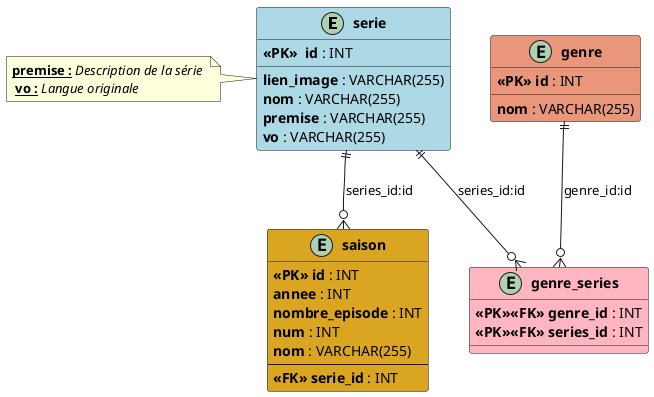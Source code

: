 @startuml
' DEFINITION DES ENTITES :
' ------------------------
entity "**serie**" as serie #lightblue {
    **<<PK>>  id** : INT
    **lien_image** : VARCHAR(255)
    **nom** : VARCHAR(255)
    **premise** : VARCHAR(255)
    **vo** : VARCHAR(255)
}

entity "**genre**" as genre #darksalmon {
    **<<PK>> id** : INT
    **nom** : VARCHAR(255)
}

entity "**genre_series**" as genre_series #lightpink  {
    **<<PK>><<FK>> genre_id** : INT
    **<<PK>><<FK>> series_id** : INT
}

entity "**saison**" as saison #goldenrod {
    **<<PK>> id** : INT
    **annee** : INT
    **nombre_episode** : INT
    **num** : INT
    **nom** : VARCHAR(255)
    --
    **<<FK>> serie_id** : INT
}


' DEFINITION DES RELATIONS :
' --------------------------
serie ||--o{ saison : "series_id:id"
serie ||--o{ genre_series : "series_id:id"
genre ||--o{ genre_series : "genre_id:id"


' COMMENTAIRES :
' --------------
note left of serie : **__premise :__** //Description de la série// \n **__vo :__** //Langue originale//

@enduml
